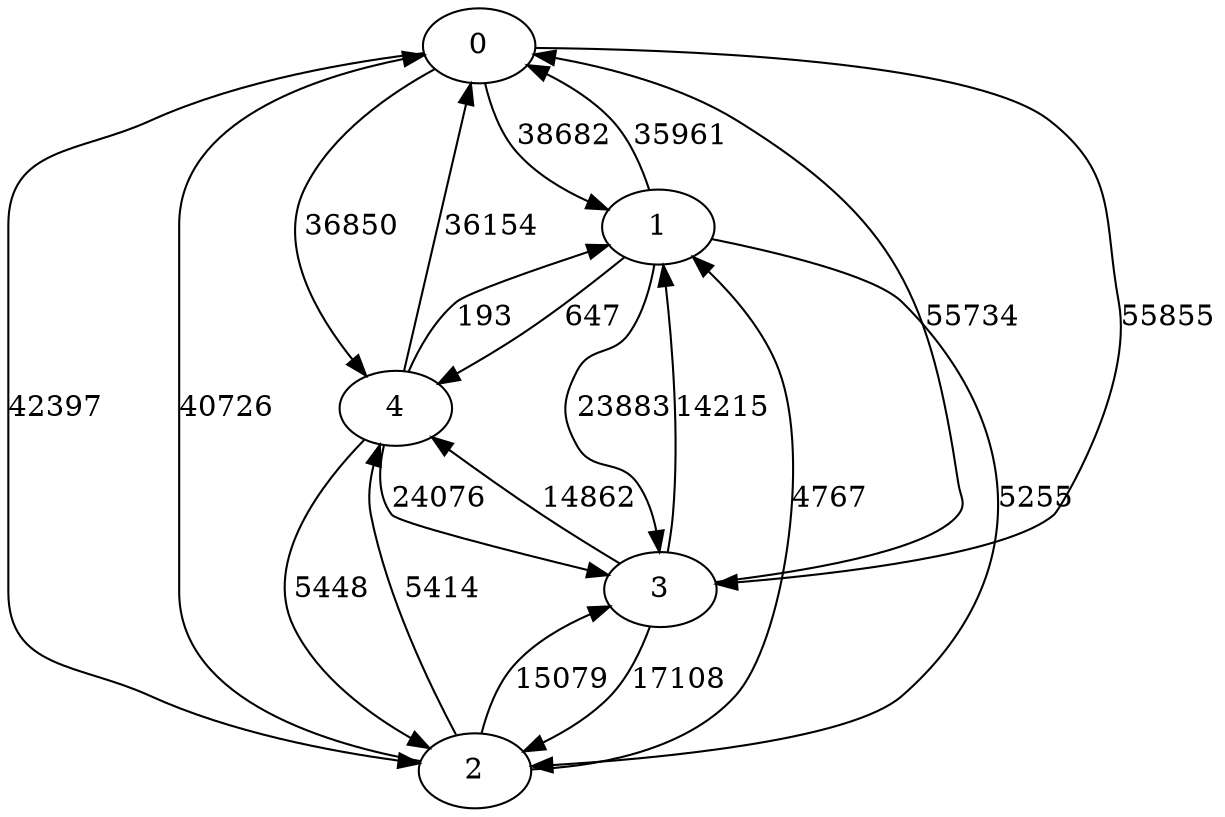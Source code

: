 digraph {
0 -> 1 [label="38682"];
0 -> 2 [label="42397"];
0 -> 3 [label="55855"];
0 -> 4 [label="36850"];
1 -> 0 [label="35961"];
1 -> 2 [label="5255"];
1 -> 3 [label="23883"];
1 -> 4 [label="647"];
2 -> 0 [label="40726"];
2 -> 1 [label="4767"];
2 -> 3 [label="15079"];
2 -> 4 [label="5414"];
3 -> 0 [label="55734"];
3 -> 1 [label="14215"];
3 -> 2 [label="17108"];
3 -> 4 [label="14862"];
4 -> 0 [label="36154"];
4 -> 1 [label="193"];
4 -> 2 [label="5448"];
4 -> 3 [label="24076"];
}
